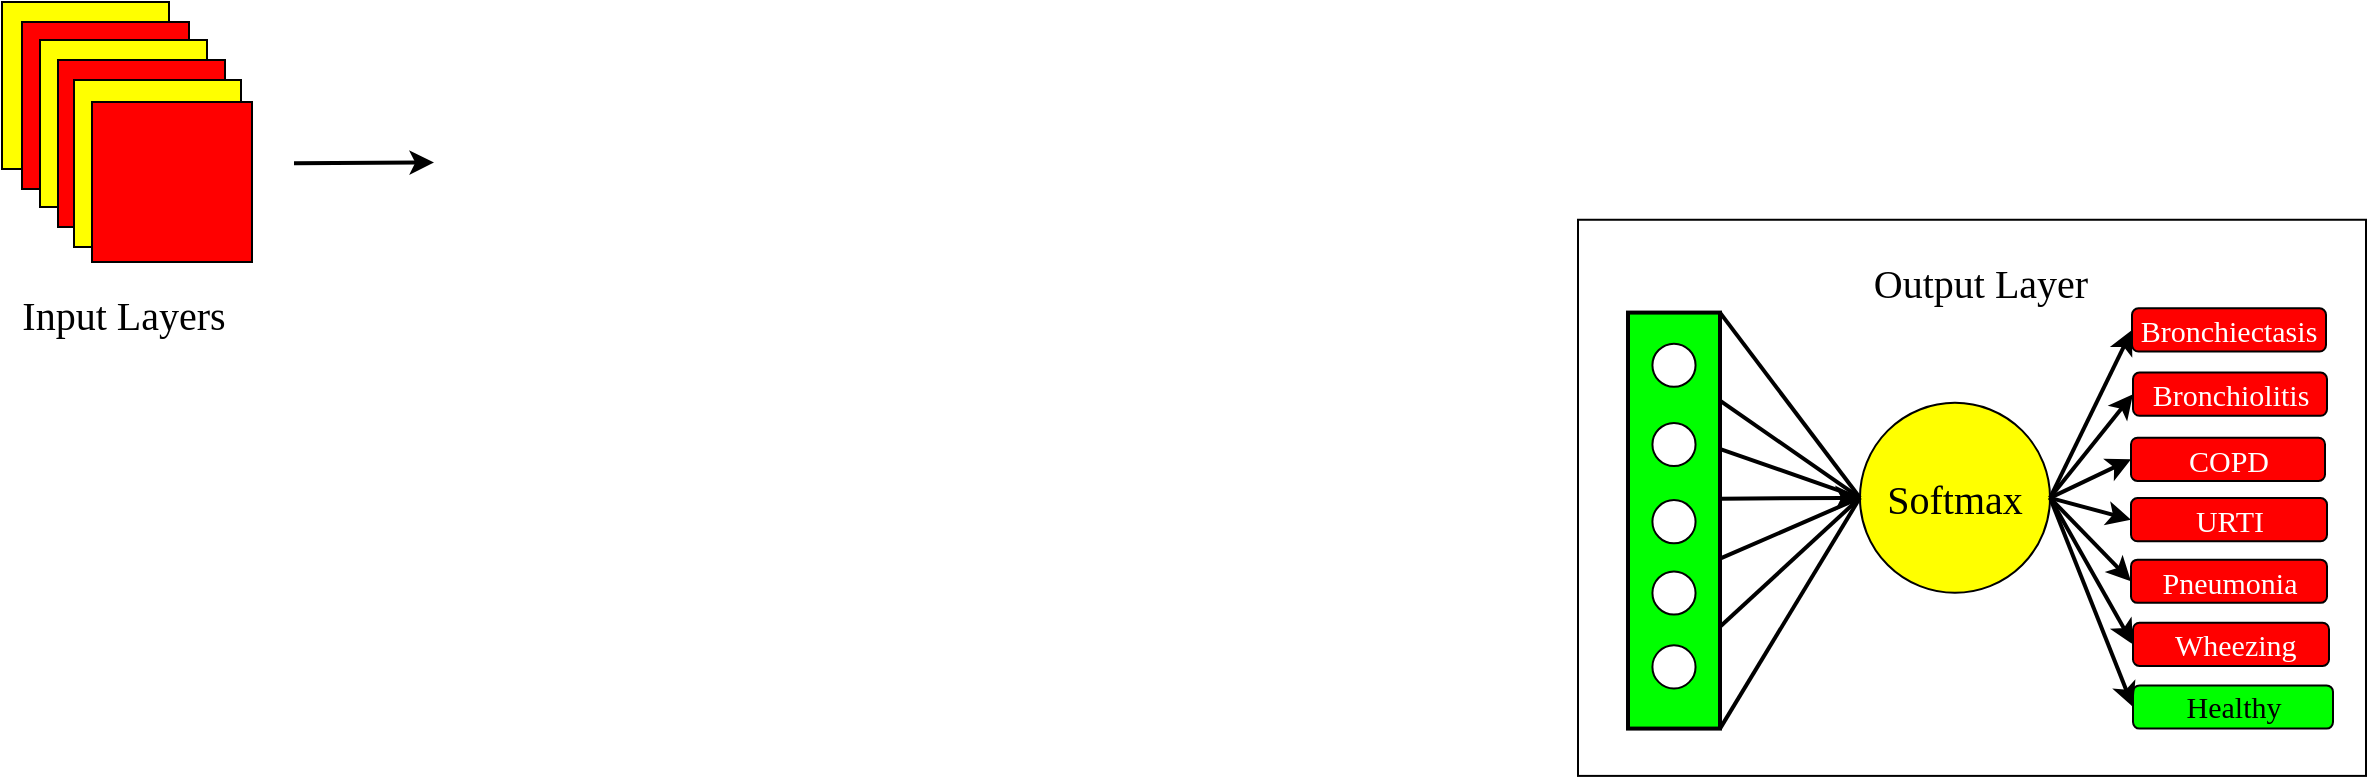 <mxfile version="21.7.4" type="github">
  <diagram id="FLARmqn-sCxhorqhwDuB" name="Page-1">
    <mxGraphModel dx="1008" dy="545" grid="0" gridSize="10" guides="1" tooltips="1" connect="1" arrows="1" fold="1" page="1" pageScale="1" pageWidth="3300" pageHeight="4681" math="0" shadow="0">
      <root>
        <mxCell id="0" />
        <mxCell id="1" parent="0" />
        <mxCell id="HNuO8RR3fyhFZEDYtFWN-163" value="" style="rounded=0;whiteSpace=wrap;html=1;shadow=0;glass=0;sketch=0;fillStyle=auto;strokeColor=#000000;strokeWidth=1;fontFamily=Times New Roman;fontSize=20;fillColor=none;gradientColor=none;" parent="1" vertex="1">
          <mxGeometry x="818" y="137.88" width="394" height="278.07" as="geometry" />
        </mxCell>
        <mxCell id="HNuO8RR3fyhFZEDYtFWN-7" value="" style="whiteSpace=wrap;html=1;aspect=fixed;fillColor=#FFFF00;shadow=0;strokeColor=#000000;rounded=0;sketch=0;glass=0;strokeWidth=1;fillStyle=auto;perimeterSpacing=0;fontSize=20;" parent="1" vertex="1">
          <mxGeometry x="30" y="29" width="83.5" height="83.5" as="geometry" />
        </mxCell>
        <mxCell id="HNuO8RR3fyhFZEDYtFWN-8" value="" style="whiteSpace=wrap;html=1;aspect=fixed;fillColor=#FF0000;shadow=0;strokeColor=#000000;rounded=0;sketch=0;glass=0;strokeWidth=1;fillStyle=auto;perimeterSpacing=0;fontSize=20;" parent="1" vertex="1">
          <mxGeometry x="40" y="39" width="83.5" height="83.5" as="geometry" />
        </mxCell>
        <mxCell id="HNuO8RR3fyhFZEDYtFWN-9" value="" style="whiteSpace=wrap;html=1;aspect=fixed;fillColor=#FFFF00;shadow=0;strokeColor=#000000;rounded=0;sketch=0;glass=0;strokeWidth=1;fillStyle=auto;perimeterSpacing=0;fontSize=20;" parent="1" vertex="1">
          <mxGeometry x="49" y="48" width="83.5" height="83.5" as="geometry" />
        </mxCell>
        <mxCell id="HNuO8RR3fyhFZEDYtFWN-10" value="" style="whiteSpace=wrap;html=1;aspect=fixed;fillColor=#FF0000;shadow=0;strokeColor=#000000;rounded=0;sketch=0;glass=0;strokeWidth=1;fillStyle=auto;perimeterSpacing=0;fontSize=20;" parent="1" vertex="1">
          <mxGeometry x="58" y="58" width="83.5" height="83.5" as="geometry" />
        </mxCell>
        <mxCell id="HNuO8RR3fyhFZEDYtFWN-15" value="" style="whiteSpace=wrap;html=1;aspect=fixed;fillColor=#FFFF00;shadow=0;strokeColor=#000000;rounded=0;sketch=0;glass=0;strokeWidth=1;fillStyle=auto;perimeterSpacing=0;fontSize=20;" parent="1" vertex="1">
          <mxGeometry x="66" y="68" width="83.5" height="83.5" as="geometry" />
        </mxCell>
        <mxCell id="HNuO8RR3fyhFZEDYtFWN-16" value="" style="whiteSpace=wrap;html=1;aspect=fixed;fillColor=#FF0000;shadow=0;strokeColor=#000000;rounded=0;sketch=0;glass=0;strokeWidth=1;fillStyle=auto;perimeterSpacing=0;fontSize=20;flipH=0;flipV=1;rotation=0;container=0;" parent="1" vertex="1">
          <mxGeometry x="75" y="79" width="80" height="80" as="geometry" />
        </mxCell>
        <mxCell id="HNuO8RR3fyhFZEDYtFWN-76" value="" style="rounded=0;whiteSpace=wrap;html=1;shadow=0;glass=0;sketch=0;fillStyle=auto;strokeColor=#000000;strokeWidth=2;fillColor=#00FF00;gradientColor=none;direction=south;textDirection=ltr;horizontal=0;fontFamily=Times New Roman;fontSize=20;" parent="1" vertex="1">
          <mxGeometry x="843" y="184.29" width="46" height="208" as="geometry" />
        </mxCell>
        <mxCell id="HNuO8RR3fyhFZEDYtFWN-78" value="" style="ellipse;whiteSpace=wrap;html=1;aspect=fixed;rounded=0;shadow=0;glass=0;sketch=0;fillStyle=auto;strokeColor=#000000;strokeWidth=1;fontFamily=Times New Roman;fontSize=20;fillColor=#FFFFFF;gradientColor=none;" parent="1" vertex="1">
          <mxGeometry x="855.21" y="199.86" width="21.57" height="21.57" as="geometry" />
        </mxCell>
        <mxCell id="HNuO8RR3fyhFZEDYtFWN-92" value="Input Layers" style="text;html=1;strokeColor=none;fillColor=none;align=center;verticalAlign=middle;whiteSpace=wrap;rounded=0;shadow=0;glass=0;sketch=0;fillStyle=auto;strokeWidth=1;fontFamily=Times New Roman;fontSize=20;" parent="1" vertex="1">
          <mxGeometry x="35.62" y="169.86" width="110.25" height="30" as="geometry" />
        </mxCell>
        <mxCell id="HNuO8RR3fyhFZEDYtFWN-112" value="" style="ellipse;whiteSpace=wrap;html=1;aspect=fixed;rounded=0;shadow=0;glass=0;sketch=0;fillStyle=auto;strokeColor=#000000;strokeWidth=1;fontFamily=Times New Roman;fontSize=20;fillColor=#FFFFFF;gradientColor=none;" parent="1" vertex="1">
          <mxGeometry x="855.21" y="239.49" width="21.57" height="21.57" as="geometry" />
        </mxCell>
        <mxCell id="HNuO8RR3fyhFZEDYtFWN-113" value="" style="ellipse;whiteSpace=wrap;html=1;aspect=fixed;rounded=0;shadow=0;glass=0;sketch=0;fillStyle=auto;strokeColor=#000000;strokeWidth=1;fontFamily=Times New Roman;fontSize=20;fillColor=#FFFFFF;gradientColor=none;" parent="1" vertex="1">
          <mxGeometry x="855.21" y="278.06" width="21.57" height="21.57" as="geometry" />
        </mxCell>
        <mxCell id="HNuO8RR3fyhFZEDYtFWN-114" value="" style="ellipse;whiteSpace=wrap;html=1;aspect=fixed;rounded=0;shadow=0;glass=0;sketch=0;fillStyle=auto;strokeColor=#000000;strokeWidth=1;fontFamily=Times New Roman;fontSize=20;fillColor=#FFFFFF;gradientColor=none;" parent="1" vertex="1">
          <mxGeometry x="855.21" y="313.74" width="21.57" height="21.57" as="geometry" />
        </mxCell>
        <mxCell id="HNuO8RR3fyhFZEDYtFWN-115" value="" style="ellipse;whiteSpace=wrap;html=1;aspect=fixed;rounded=0;shadow=0;glass=0;sketch=0;fillStyle=auto;strokeColor=#000000;strokeWidth=1;fontFamily=Times New Roman;fontSize=20;fillColor=#FFFFFF;gradientColor=none;" parent="1" vertex="1">
          <mxGeometry x="855.21" y="350.67" width="21.57" height="21.57" as="geometry" />
        </mxCell>
        <mxCell id="HNuO8RR3fyhFZEDYtFWN-117" value="Output Layer" style="text;html=1;strokeColor=none;fillColor=none;align=center;verticalAlign=middle;whiteSpace=wrap;rounded=0;shadow=0;glass=0;sketch=0;fillStyle=auto;strokeWidth=1;fontFamily=Times New Roman;fontSize=20;" parent="1" vertex="1">
          <mxGeometry x="962.5" y="154.29" width="113" height="30" as="geometry" />
        </mxCell>
        <mxCell id="HNuO8RR3fyhFZEDYtFWN-126" value="Softmax" style="ellipse;whiteSpace=wrap;html=1;aspect=fixed;rounded=0;shadow=0;glass=0;sketch=0;fillStyle=auto;strokeColor=#000000;strokeWidth=1;fontFamily=Times New Roman;fontSize=20;fillColor=#FFFF00;gradientColor=none;" parent="1" vertex="1">
          <mxGeometry x="958.98" y="229.4" width="95.03" height="95.03" as="geometry" />
        </mxCell>
        <mxCell id="HNuO8RR3fyhFZEDYtFWN-127" value="" style="endArrow=classic;html=1;rounded=0;strokeWidth=2;fontFamily=Times New Roman;fontSize=20;entryX=0;entryY=0.5;entryDx=0;entryDy=0;" parent="1" target="HNuO8RR3fyhFZEDYtFWN-126" edge="1">
          <mxGeometry width="50" height="50" relative="1" as="geometry">
            <mxPoint x="889" y="277.33" as="sourcePoint" />
            <mxPoint x="965" y="277.33" as="targetPoint" />
          </mxGeometry>
        </mxCell>
        <mxCell id="HNuO8RR3fyhFZEDYtFWN-128" value="" style="endArrow=none;html=1;rounded=0;strokeWidth=2;fontFamily=Times New Roman;fontSize=20;exitX=0;exitY=0.5;exitDx=0;exitDy=0;" parent="1" source="HNuO8RR3fyhFZEDYtFWN-126" edge="1">
          <mxGeometry width="50" height="50" relative="1" as="geometry">
            <mxPoint x="953" y="274.33" as="sourcePoint" />
            <mxPoint x="889" y="184.33" as="targetPoint" />
          </mxGeometry>
        </mxCell>
        <mxCell id="HNuO8RR3fyhFZEDYtFWN-133" value="" style="endArrow=none;html=1;rounded=0;strokeWidth=2;fontFamily=Times New Roman;fontSize=20;entryX=0;entryY=0.5;entryDx=0;entryDy=0;" parent="1" target="HNuO8RR3fyhFZEDYtFWN-126" edge="1">
          <mxGeometry width="50" height="50" relative="1" as="geometry">
            <mxPoint x="889" y="392.33" as="sourcePoint" />
            <mxPoint x="902" y="303.33" as="targetPoint" />
          </mxGeometry>
        </mxCell>
        <mxCell id="HNuO8RR3fyhFZEDYtFWN-134" value="" style="endArrow=none;html=1;rounded=0;strokeWidth=2;fontFamily=Times New Roman;fontSize=20;entryX=0;entryY=0.5;entryDx=0;entryDy=0;" parent="1" target="HNuO8RR3fyhFZEDYtFWN-126" edge="1">
          <mxGeometry width="50" height="50" relative="1" as="geometry">
            <mxPoint x="889" y="228.33" as="sourcePoint" />
            <mxPoint x="961" y="278.33" as="targetPoint" />
          </mxGeometry>
        </mxCell>
        <mxCell id="HNuO8RR3fyhFZEDYtFWN-135" value="" style="endArrow=none;html=1;rounded=0;strokeWidth=2;fontFamily=Times New Roman;fontSize=20;entryX=0;entryY=0.5;entryDx=0;entryDy=0;" parent="1" target="HNuO8RR3fyhFZEDYtFWN-126" edge="1">
          <mxGeometry width="50" height="50" relative="1" as="geometry">
            <mxPoint x="889" y="341.33" as="sourcePoint" />
            <mxPoint x="961" y="277.33" as="targetPoint" />
          </mxGeometry>
        </mxCell>
        <mxCell id="HNuO8RR3fyhFZEDYtFWN-137" value="Bronchiectasis" style="rounded=1;whiteSpace=wrap;html=1;shadow=0;glass=0;sketch=0;fillStyle=auto;strokeColor=#000000;strokeWidth=1;fontFamily=Times New Roman;fontSize=15;fontColor=#FFFFFF;fillColor=#FF0000;gradientColor=none;" parent="1" vertex="1">
          <mxGeometry x="1095" y="182.17" width="97" height="21.6" as="geometry" />
        </mxCell>
        <mxCell id="HNuO8RR3fyhFZEDYtFWN-139" value="Bronchiolitis" style="rounded=1;whiteSpace=wrap;html=1;shadow=0;glass=0;sketch=0;fillStyle=auto;strokeColor=#000000;strokeWidth=1;fontFamily=Times New Roman;fontSize=15;fontColor=#FFFFFF;fillColor=#FF0000;gradientColor=none;" parent="1" vertex="1">
          <mxGeometry x="1095.5" y="214.28" width="97" height="21.6" as="geometry" />
        </mxCell>
        <mxCell id="HNuO8RR3fyhFZEDYtFWN-140" value="COPD" style="rounded=1;whiteSpace=wrap;html=1;shadow=0;glass=0;sketch=0;fillStyle=auto;strokeColor=#000000;strokeWidth=1;fontFamily=Times New Roman;fontSize=15;fontColor=#FFFFFF;fillColor=#FF0000;gradientColor=none;" parent="1" vertex="1">
          <mxGeometry x="1094.5" y="246.88" width="97" height="21.6" as="geometry" />
        </mxCell>
        <mxCell id="HNuO8RR3fyhFZEDYtFWN-141" value="URTI" style="rounded=1;whiteSpace=wrap;html=1;shadow=0;glass=0;sketch=0;fillStyle=auto;strokeColor=#000000;strokeWidth=1;fontFamily=Times New Roman;fontSize=15;fontColor=#FFFFFF;fillColor=#FF0000;gradientColor=none;" parent="1" vertex="1">
          <mxGeometry x="1094.5" y="277.04" width="98" height="21.6" as="geometry" />
        </mxCell>
        <mxCell id="HNuO8RR3fyhFZEDYtFWN-142" value="Pneumonia" style="rounded=1;whiteSpace=wrap;html=1;shadow=0;glass=0;sketch=0;fillStyle=auto;strokeColor=#000000;strokeWidth=1;fontFamily=Times New Roman;fontSize=15;fontColor=#FFFFFF;fillColor=#FF0000;gradientColor=none;" parent="1" vertex="1">
          <mxGeometry x="1094.5" y="307.83" width="98" height="21.6" as="geometry" />
        </mxCell>
        <mxCell id="HNuO8RR3fyhFZEDYtFWN-143" value="&amp;nbsp;Wheezing" style="rounded=1;whiteSpace=wrap;html=1;shadow=0;glass=0;sketch=0;fillStyle=auto;strokeColor=#000000;strokeWidth=1;fontFamily=Times New Roman;fontSize=15;fontColor=#FFFFFF;fillColor=#FF0000;gradientColor=none;" parent="1" vertex="1">
          <mxGeometry x="1095.5" y="339.38" width="98" height="21.6" as="geometry" />
        </mxCell>
        <mxCell id="HNuO8RR3fyhFZEDYtFWN-144" value="&lt;font color=&quot;#000000&quot; style=&quot;font-size: 15px;&quot;&gt;Healthy&lt;/font&gt;" style="rounded=1;whiteSpace=wrap;html=1;shadow=0;glass=0;sketch=0;fillStyle=auto;strokeColor=#000000;strokeWidth=1;fontFamily=Times New Roman;fontSize=15;fontColor=#FFFFFF;fillColor=#00FF00;gradientColor=none;" parent="1" vertex="1">
          <mxGeometry x="1095.5" y="370.69" width="100" height="21.6" as="geometry" />
        </mxCell>
        <mxCell id="HNuO8RR3fyhFZEDYtFWN-146" value="" style="endArrow=classic;html=1;rounded=0;strokeWidth=2;fontFamily=Times New Roman;fontSize=20;fontColor=#000000;entryX=0;entryY=0.5;entryDx=0;entryDy=0;exitX=1;exitY=0.5;exitDx=0;exitDy=0;" parent="1" source="HNuO8RR3fyhFZEDYtFWN-126" target="HNuO8RR3fyhFZEDYtFWN-137" edge="1">
          <mxGeometry width="50" height="50" relative="1" as="geometry">
            <mxPoint x="927" y="324.33" as="sourcePoint" />
            <mxPoint x="977" y="274.33" as="targetPoint" />
          </mxGeometry>
        </mxCell>
        <mxCell id="HNuO8RR3fyhFZEDYtFWN-147" value="" style="endArrow=classic;html=1;rounded=0;strokeWidth=2;fontFamily=Times New Roman;fontSize=20;fontColor=#000000;entryX=0;entryY=0.5;entryDx=0;entryDy=0;exitX=1;exitY=0.5;exitDx=0;exitDy=0;" parent="1" source="HNuO8RR3fyhFZEDYtFWN-126" target="HNuO8RR3fyhFZEDYtFWN-139" edge="1">
          <mxGeometry width="50" height="50" relative="1" as="geometry">
            <mxPoint x="927" y="324.33" as="sourcePoint" />
            <mxPoint x="977" y="274.33" as="targetPoint" />
          </mxGeometry>
        </mxCell>
        <mxCell id="HNuO8RR3fyhFZEDYtFWN-148" value="" style="endArrow=classic;html=1;rounded=0;strokeWidth=2;fontFamily=Times New Roman;fontSize=20;fontColor=#000000;entryX=0;entryY=0.5;entryDx=0;entryDy=0;exitX=1;exitY=0.5;exitDx=0;exitDy=0;" parent="1" source="HNuO8RR3fyhFZEDYtFWN-126" target="HNuO8RR3fyhFZEDYtFWN-144" edge="1">
          <mxGeometry width="50" height="50" relative="1" as="geometry">
            <mxPoint x="927" y="324.33" as="sourcePoint" />
            <mxPoint x="977" y="274.33" as="targetPoint" />
          </mxGeometry>
        </mxCell>
        <mxCell id="HNuO8RR3fyhFZEDYtFWN-149" value="" style="endArrow=classic;html=1;rounded=0;strokeWidth=2;fontFamily=Times New Roman;fontSize=20;fontColor=#000000;entryX=0;entryY=0.5;entryDx=0;entryDy=0;exitX=1;exitY=0.5;exitDx=0;exitDy=0;" parent="1" source="HNuO8RR3fyhFZEDYtFWN-126" target="HNuO8RR3fyhFZEDYtFWN-143" edge="1">
          <mxGeometry width="50" height="50" relative="1" as="geometry">
            <mxPoint x="927" y="324.33" as="sourcePoint" />
            <mxPoint x="977" y="274.33" as="targetPoint" />
          </mxGeometry>
        </mxCell>
        <mxCell id="HNuO8RR3fyhFZEDYtFWN-150" value="" style="endArrow=classic;html=1;rounded=0;strokeWidth=2;fontFamily=Times New Roman;fontSize=20;fontColor=#000000;exitX=1;exitY=0.5;exitDx=0;exitDy=0;entryX=0;entryY=0.5;entryDx=0;entryDy=0;" parent="1" source="HNuO8RR3fyhFZEDYtFWN-126" target="HNuO8RR3fyhFZEDYtFWN-140" edge="1">
          <mxGeometry width="50" height="50" relative="1" as="geometry">
            <mxPoint x="927" y="324.33" as="sourcePoint" />
            <mxPoint x="977" y="274.33" as="targetPoint" />
          </mxGeometry>
        </mxCell>
        <mxCell id="HNuO8RR3fyhFZEDYtFWN-151" value="" style="endArrow=classic;html=1;rounded=0;strokeWidth=2;fontFamily=Times New Roman;fontSize=20;fontColor=#000000;entryX=0;entryY=0.5;entryDx=0;entryDy=0;exitX=1;exitY=0.5;exitDx=0;exitDy=0;" parent="1" source="HNuO8RR3fyhFZEDYtFWN-126" target="HNuO8RR3fyhFZEDYtFWN-141" edge="1">
          <mxGeometry width="50" height="50" relative="1" as="geometry">
            <mxPoint x="927" y="324.33" as="sourcePoint" />
            <mxPoint x="977" y="274.33" as="targetPoint" />
          </mxGeometry>
        </mxCell>
        <mxCell id="HNuO8RR3fyhFZEDYtFWN-152" value="" style="endArrow=classic;html=1;rounded=0;strokeWidth=2;fontFamily=Times New Roman;fontSize=20;fontColor=#000000;entryX=0;entryY=0.5;entryDx=0;entryDy=0;exitX=1;exitY=0.5;exitDx=0;exitDy=0;" parent="1" source="HNuO8RR3fyhFZEDYtFWN-126" target="HNuO8RR3fyhFZEDYtFWN-142" edge="1">
          <mxGeometry width="50" height="50" relative="1" as="geometry">
            <mxPoint x="927" y="324.33" as="sourcePoint" />
            <mxPoint x="977" y="274.33" as="targetPoint" />
          </mxGeometry>
        </mxCell>
        <mxCell id="HNuO8RR3fyhFZEDYtFWN-155" value="" style="endArrow=none;html=1;rounded=0;strokeWidth=2;fontFamily=Times New Roman;fontSize=20;fontColor=#000000;entryX=0;entryY=0.5;entryDx=0;entryDy=0;" parent="1" target="HNuO8RR3fyhFZEDYtFWN-126" edge="1">
          <mxGeometry width="50" height="50" relative="1" as="geometry">
            <mxPoint x="889" y="307.33" as="sourcePoint" />
            <mxPoint x="872" y="291.33" as="targetPoint" />
          </mxGeometry>
        </mxCell>
        <mxCell id="HNuO8RR3fyhFZEDYtFWN-156" value="" style="endArrow=none;html=1;rounded=0;strokeWidth=2;fontFamily=Times New Roman;fontSize=20;fontColor=#000000;entryX=0;entryY=0.5;entryDx=0;entryDy=0;exitX=0.186;exitY=0.414;exitDx=0;exitDy=0;exitPerimeter=0;" parent="1" target="HNuO8RR3fyhFZEDYtFWN-126" edge="1">
          <mxGeometry width="50" height="50" relative="1" as="geometry">
            <mxPoint x="888.814" y="252.393" as="sourcePoint" />
            <mxPoint x="905" y="242.33" as="targetPoint" />
          </mxGeometry>
        </mxCell>
        <mxCell id="L2ZbHlx48BQ5fT_40NmV-20" value="" style="endArrow=classic;html=1;rounded=0;strokeWidth=2;fontFamily=Times New Roman;fontSize=20;entryX=0;entryY=0.5;entryDx=0;entryDy=0;" edge="1" parent="1">
          <mxGeometry width="50" height="50" relative="1" as="geometry">
            <mxPoint x="176" y="109.58" as="sourcePoint" />
            <mxPoint x="246" y="109.25" as="targetPoint" />
          </mxGeometry>
        </mxCell>
      </root>
    </mxGraphModel>
  </diagram>
</mxfile>
